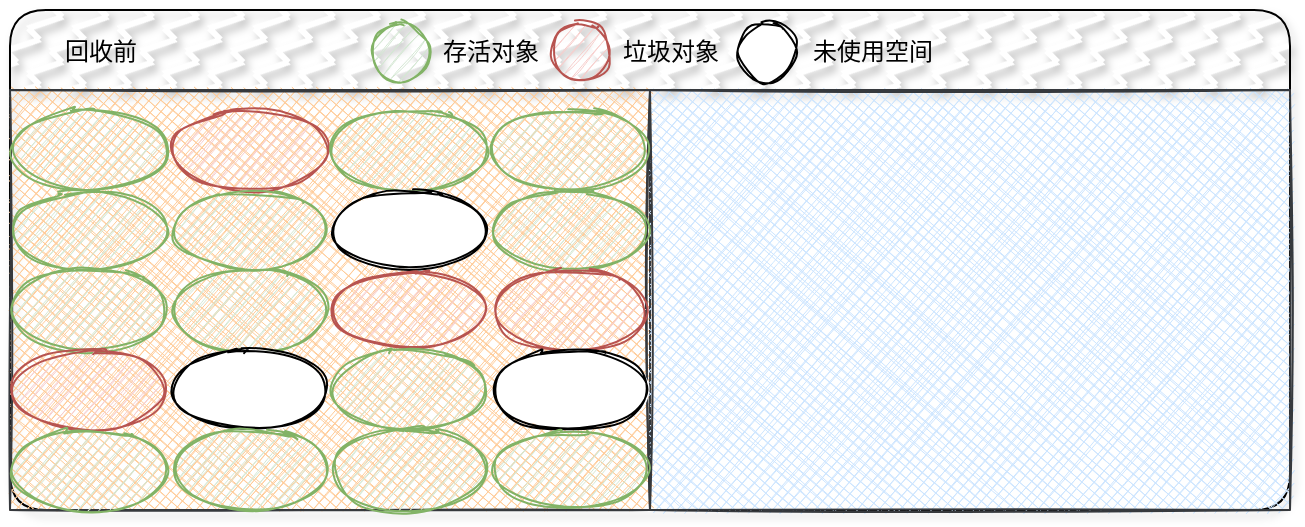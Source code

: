 <mxfile version="15.9.6" type="github">
  <diagram id="UApqZ2Afm66ismvs5KAK" name="Page-1">
    <mxGraphModel dx="1422" dy="762" grid="1" gridSize="10" guides="1" tooltips="1" connect="1" arrows="1" fold="1" page="1" pageScale="1" pageWidth="827" pageHeight="1169" math="0" shadow="0">
      <root>
        <mxCell id="0" />
        <mxCell id="1" parent="0" />
        <mxCell id="GbXUUPPlHhX1LFIAMgTf-41" value="" style="swimlane;shadow=1;sketch=0;fillStyle=zigzag-line;fillColor=default;gradientColor=none;gradientDirection=west;startSize=40;rounded=1;" vertex="1" parent="1">
          <mxGeometry x="120" y="30" width="640" height="250" as="geometry" />
        </mxCell>
        <mxCell id="GbXUUPPlHhX1LFIAMgTf-42" value="" style="ellipse;whiteSpace=wrap;html=1;shadow=0;sketch=1;fillStyle=auto;fillColor=#d5e8d4;gradientDirection=west;strokeColor=#82b366;" vertex="1" parent="GbXUUPPlHhX1LFIAMgTf-41">
          <mxGeometry x="180" y="6" width="30" height="30" as="geometry" />
        </mxCell>
        <mxCell id="GbXUUPPlHhX1LFIAMgTf-43" value="" style="ellipse;whiteSpace=wrap;html=1;shadow=0;sketch=1;fillStyle=auto;fillColor=#f8cecc;gradientDirection=west;strokeColor=#b85450;" vertex="1" parent="GbXUUPPlHhX1LFIAMgTf-41">
          <mxGeometry x="270" y="6" width="30" height="30" as="geometry" />
        </mxCell>
        <mxCell id="GbXUUPPlHhX1LFIAMgTf-44" value="" style="ellipse;whiteSpace=wrap;html=1;shadow=0;sketch=1;fillStyle=auto;gradientDirection=west;" vertex="1" parent="GbXUUPPlHhX1LFIAMgTf-41">
          <mxGeometry x="363.5" y="6" width="30" height="30" as="geometry" />
        </mxCell>
        <mxCell id="GbXUUPPlHhX1LFIAMgTf-45" value="回收前" style="text;html=1;align=center;verticalAlign=middle;resizable=0;points=[];autosize=1;strokeColor=none;fillColor=none;fontFamily=Comic Sans MS;" vertex="1" parent="GbXUUPPlHhX1LFIAMgTf-41">
          <mxGeometry x="20" y="11" width="50" height="20" as="geometry" />
        </mxCell>
        <mxCell id="GbXUUPPlHhX1LFIAMgTf-49" value="" style="rounded=0;whiteSpace=wrap;html=1;sketch=1;fillColor=#ffcc99;strokeColor=#36393d;fillStyle=cross-hatch;" vertex="1" parent="GbXUUPPlHhX1LFIAMgTf-41">
          <mxGeometry y="40" width="320" height="210" as="geometry" />
        </mxCell>
        <mxCell id="GbXUUPPlHhX1LFIAMgTf-46" value="存活对象" style="text;html=1;align=center;verticalAlign=middle;resizable=0;points=[];autosize=1;strokeColor=none;fillColor=none;fontFamily=Comic Sans MS;" vertex="1" parent="GbXUUPPlHhX1LFIAMgTf-41">
          <mxGeometry x="210" y="11" width="60" height="20" as="geometry" />
        </mxCell>
        <mxCell id="GbXUUPPlHhX1LFIAMgTf-47" value="垃圾对象" style="text;html=1;align=center;verticalAlign=middle;resizable=0;points=[];autosize=1;strokeColor=none;fillColor=none;fontFamily=Comic Sans MS;" vertex="1" parent="GbXUUPPlHhX1LFIAMgTf-41">
          <mxGeometry x="300" y="11" width="60" height="20" as="geometry" />
        </mxCell>
        <mxCell id="GbXUUPPlHhX1LFIAMgTf-48" value="未使用空间" style="text;html=1;align=center;verticalAlign=middle;resizable=0;points=[];autosize=1;strokeColor=none;fillColor=none;fontFamily=Comic Sans MS;" vertex="1" parent="GbXUUPPlHhX1LFIAMgTf-41">
          <mxGeometry x="390.5" y="11" width="80" height="20" as="geometry" />
        </mxCell>
        <mxCell id="GbXUUPPlHhX1LFIAMgTf-50" value="" style="rounded=0;whiteSpace=wrap;html=1;sketch=1;fillColor=#cce5ff;strokeColor=#36393d;fillStyle=cross-hatch;" vertex="1" parent="GbXUUPPlHhX1LFIAMgTf-41">
          <mxGeometry x="320" y="40" width="320" height="210" as="geometry" />
        </mxCell>
        <mxCell id="GbXUUPPlHhX1LFIAMgTf-1" value="" style="ellipse;whiteSpace=wrap;html=1;shadow=0;sketch=1;fillStyle=auto;fillColor=#d5e8d4;gradientDirection=west;strokeColor=#82b366;" vertex="1" parent="1">
          <mxGeometry x="120" y="80" width="80" height="40" as="geometry" />
        </mxCell>
        <mxCell id="GbXUUPPlHhX1LFIAMgTf-2" value="" style="ellipse;whiteSpace=wrap;html=1;shadow=0;sketch=1;fillStyle=auto;fillColor=#f8cecc;gradientDirection=west;strokeColor=#b85450;" vertex="1" parent="1">
          <mxGeometry x="200" y="80" width="80" height="40" as="geometry" />
        </mxCell>
        <mxCell id="GbXUUPPlHhX1LFIAMgTf-3" value="" style="ellipse;whiteSpace=wrap;html=1;shadow=0;sketch=1;fillStyle=auto;fillColor=#d5e8d4;gradientDirection=west;strokeColor=#82b366;" vertex="1" parent="1">
          <mxGeometry x="280" y="80" width="80" height="40" as="geometry" />
        </mxCell>
        <mxCell id="GbXUUPPlHhX1LFIAMgTf-4" value="" style="ellipse;whiteSpace=wrap;html=1;shadow=0;sketch=1;fillStyle=auto;fillColor=#d5e8d4;gradientDirection=west;strokeColor=#82b366;" vertex="1" parent="1">
          <mxGeometry x="360" y="80" width="80" height="40" as="geometry" />
        </mxCell>
        <mxCell id="GbXUUPPlHhX1LFIAMgTf-9" value="" style="ellipse;whiteSpace=wrap;html=1;shadow=0;sketch=1;fillStyle=auto;fillColor=#d5e8d4;gradientDirection=west;strokeColor=#82b366;" vertex="1" parent="1">
          <mxGeometry x="120" y="120" width="80" height="40" as="geometry" />
        </mxCell>
        <mxCell id="GbXUUPPlHhX1LFIAMgTf-10" value="" style="ellipse;whiteSpace=wrap;html=1;shadow=0;sketch=1;fillStyle=auto;fillColor=#d5e8d4;gradientDirection=west;strokeColor=#82b366;" vertex="1" parent="1">
          <mxGeometry x="200" y="120" width="80" height="40" as="geometry" />
        </mxCell>
        <mxCell id="GbXUUPPlHhX1LFIAMgTf-11" value="" style="ellipse;whiteSpace=wrap;html=1;shadow=0;sketch=1;fillStyle=auto;gradientDirection=west;" vertex="1" parent="1">
          <mxGeometry x="280" y="120" width="80" height="40" as="geometry" />
        </mxCell>
        <mxCell id="GbXUUPPlHhX1LFIAMgTf-12" value="" style="ellipse;whiteSpace=wrap;html=1;shadow=0;sketch=1;fillStyle=auto;fillColor=#d5e8d4;gradientDirection=west;strokeColor=#82b366;" vertex="1" parent="1">
          <mxGeometry x="360" y="120" width="80" height="40" as="geometry" />
        </mxCell>
        <mxCell id="GbXUUPPlHhX1LFIAMgTf-17" value="" style="ellipse;whiteSpace=wrap;html=1;shadow=0;sketch=1;fillStyle=auto;fillColor=#d5e8d4;gradientDirection=west;strokeColor=#82b366;" vertex="1" parent="1">
          <mxGeometry x="120" y="160" width="80" height="40" as="geometry" />
        </mxCell>
        <mxCell id="GbXUUPPlHhX1LFIAMgTf-18" value="" style="ellipse;whiteSpace=wrap;html=1;shadow=0;sketch=1;fillStyle=auto;fillColor=#d5e8d4;gradientDirection=west;strokeColor=#82b366;" vertex="1" parent="1">
          <mxGeometry x="200" y="160" width="80" height="40" as="geometry" />
        </mxCell>
        <mxCell id="GbXUUPPlHhX1LFIAMgTf-19" value="" style="ellipse;whiteSpace=wrap;html=1;shadow=0;sketch=1;fillStyle=auto;fillColor=#f8cecc;gradientDirection=west;strokeColor=#b85450;" vertex="1" parent="1">
          <mxGeometry x="280" y="160" width="80" height="40" as="geometry" />
        </mxCell>
        <mxCell id="GbXUUPPlHhX1LFIAMgTf-20" value="" style="ellipse;whiteSpace=wrap;html=1;shadow=0;sketch=1;fillStyle=auto;fillColor=#f8cecc;gradientDirection=west;strokeColor=#b85450;" vertex="1" parent="1">
          <mxGeometry x="360" y="160" width="80" height="40" as="geometry" />
        </mxCell>
        <mxCell id="GbXUUPPlHhX1LFIAMgTf-25" value="" style="ellipse;whiteSpace=wrap;html=1;shadow=0;sketch=1;fillStyle=auto;fillColor=#f8cecc;gradientDirection=west;strokeColor=#b85450;" vertex="1" parent="1">
          <mxGeometry x="120" y="200" width="80" height="40" as="geometry" />
        </mxCell>
        <mxCell id="GbXUUPPlHhX1LFIAMgTf-26" value="" style="ellipse;whiteSpace=wrap;html=1;shadow=0;sketch=1;fillStyle=auto;gradientDirection=west;" vertex="1" parent="1">
          <mxGeometry x="200" y="200" width="80" height="40" as="geometry" />
        </mxCell>
        <mxCell id="GbXUUPPlHhX1LFIAMgTf-27" value="" style="ellipse;whiteSpace=wrap;html=1;shadow=0;sketch=1;fillStyle=auto;fillColor=#d5e8d4;gradientDirection=west;strokeColor=#82b366;" vertex="1" parent="1">
          <mxGeometry x="280" y="200" width="80" height="40" as="geometry" />
        </mxCell>
        <mxCell id="GbXUUPPlHhX1LFIAMgTf-28" value="" style="ellipse;whiteSpace=wrap;html=1;shadow=0;sketch=1;fillStyle=auto;gradientDirection=west;" vertex="1" parent="1">
          <mxGeometry x="360" y="200" width="80" height="40" as="geometry" />
        </mxCell>
        <mxCell id="GbXUUPPlHhX1LFIAMgTf-33" value="" style="ellipse;whiteSpace=wrap;html=1;shadow=0;sketch=1;fillStyle=auto;fillColor=#d5e8d4;gradientDirection=west;strokeColor=#82b366;" vertex="1" parent="1">
          <mxGeometry x="120" y="240" width="80" height="40" as="geometry" />
        </mxCell>
        <mxCell id="GbXUUPPlHhX1LFIAMgTf-34" value="" style="ellipse;whiteSpace=wrap;html=1;shadow=0;sketch=1;fillStyle=auto;fillColor=#d5e8d4;gradientDirection=west;strokeColor=#82b366;" vertex="1" parent="1">
          <mxGeometry x="200" y="240" width="80" height="40" as="geometry" />
        </mxCell>
        <mxCell id="GbXUUPPlHhX1LFIAMgTf-35" value="" style="ellipse;whiteSpace=wrap;html=1;shadow=0;sketch=1;fillStyle=auto;fillColor=#d5e8d4;gradientDirection=west;strokeColor=#82b366;" vertex="1" parent="1">
          <mxGeometry x="280" y="240" width="80" height="40" as="geometry" />
        </mxCell>
        <mxCell id="GbXUUPPlHhX1LFIAMgTf-36" value="" style="ellipse;whiteSpace=wrap;html=1;shadow=0;sketch=1;fillStyle=auto;fillColor=#d5e8d4;gradientDirection=west;strokeColor=#82b366;" vertex="1" parent="1">
          <mxGeometry x="360" y="240" width="80" height="40" as="geometry" />
        </mxCell>
      </root>
    </mxGraphModel>
  </diagram>
</mxfile>
